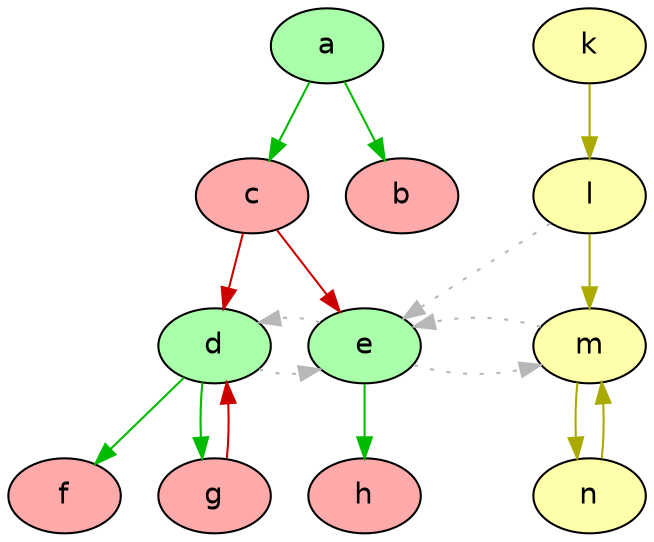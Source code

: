 digraph G {
  rankdir="TB"
  node [shape=oval style=filled fontname=Helvetica fontsize=14]
  node [fillcolor="#AAFFAA" fontcolor="#000000"] a d e
  node [fillcolor="#FFAAAA" fontcolor="#000000"] c b f g h
  node [fillcolor="#FFFFAA" fontcolor="#000000"] k l m n
  edge [dir=forward color="#00BB00" style="solid"]
        "a" -> "c" 
        "a" -> "b" 
        "d" -> "f" 
        "d" -> "g" 
        "e" -> "h" 
  edge [dir=forward color="#AAAA00" style="solid"]
        "k" -> "l" 
        "l" -> "m" 
        "m" -> "n" 
        "n" -> "m" 
  edge [dir=forward color="#CC0000" style="solid"]
        "c" -> "d" 
        "c" -> "e" 
        "g" -> "d" 
  edge [dir=forward color="#b7b7b7" style="dotted" constraint=false]
        "l" -> "e" 
        "d" -> "e" 
        "e" -> "d" 
        "e" -> "m" 
        "m" -> "e" 

}